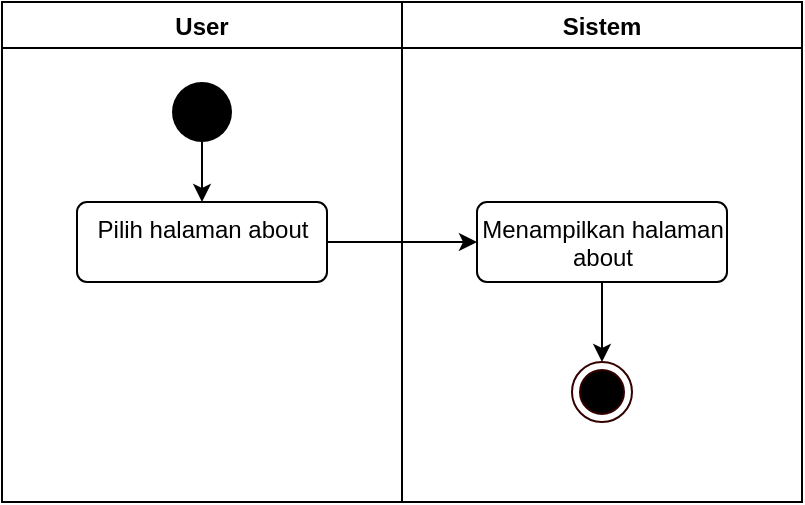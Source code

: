 <mxfile version="13.9.2" type="device"><diagram id="YCObNzK9JB7_BKSMfjqk" name="Page-1"><mxGraphModel dx="1038" dy="523" grid="1" gridSize="10" guides="1" tooltips="1" connect="1" arrows="1" fold="1" page="1" pageScale="1" pageWidth="827" pageHeight="1169" math="0" shadow="0"><root><mxCell id="0"/><mxCell id="1" parent="0"/><mxCell id="ZHUhwsxuq3rnonvQ1H8C-14" value="User" style="swimlane;startSize=23;" vertex="1" parent="1"><mxGeometry x="90" y="40" width="200" height="250" as="geometry"/></mxCell><mxCell id="ZHUhwsxuq3rnonvQ1H8C-18" style="edgeStyle=orthogonalEdgeStyle;rounded=0;orthogonalLoop=1;jettySize=auto;html=1;entryX=0.5;entryY=0;entryDx=0;entryDy=0;" edge="1" parent="ZHUhwsxuq3rnonvQ1H8C-14" source="ZHUhwsxuq3rnonvQ1H8C-16" target="ZHUhwsxuq3rnonvQ1H8C-17"><mxGeometry relative="1" as="geometry"/></mxCell><mxCell id="ZHUhwsxuq3rnonvQ1H8C-16" value="" style="ellipse;fillColor=#000000;strokeColor=none;" vertex="1" parent="ZHUhwsxuq3rnonvQ1H8C-14"><mxGeometry x="85" y="40" width="30" height="30" as="geometry"/></mxCell><mxCell id="ZHUhwsxuq3rnonvQ1H8C-17" value="Pilih halaman about" style="html=1;align=center;verticalAlign=top;rounded=1;absoluteArcSize=1;arcSize=10;dashed=0;" vertex="1" parent="ZHUhwsxuq3rnonvQ1H8C-14"><mxGeometry x="37.5" y="100" width="125" height="40" as="geometry"/></mxCell><mxCell id="ZHUhwsxuq3rnonvQ1H8C-15" value="Sistem" style="swimlane;" vertex="1" parent="1"><mxGeometry x="290" y="40" width="200" height="250" as="geometry"/></mxCell><mxCell id="ZHUhwsxuq3rnonvQ1H8C-36" style="edgeStyle=orthogonalEdgeStyle;rounded=0;orthogonalLoop=1;jettySize=auto;html=1;entryX=0.5;entryY=0;entryDx=0;entryDy=0;" edge="1" parent="ZHUhwsxuq3rnonvQ1H8C-15" source="ZHUhwsxuq3rnonvQ1H8C-19" target="ZHUhwsxuq3rnonvQ1H8C-32"><mxGeometry relative="1" as="geometry"/></mxCell><mxCell id="ZHUhwsxuq3rnonvQ1H8C-19" value="Menampilkan halaman&lt;br&gt;about" style="html=1;align=center;verticalAlign=top;rounded=1;absoluteArcSize=1;arcSize=10;dashed=0;" vertex="1" parent="ZHUhwsxuq3rnonvQ1H8C-15"><mxGeometry x="37.5" y="100" width="125" height="40" as="geometry"/></mxCell><mxCell id="ZHUhwsxuq3rnonvQ1H8C-32" value="" style="ellipse;html=1;shape=endState;fillColor=#000000;strokeColor=#330000;" vertex="1" parent="ZHUhwsxuq3rnonvQ1H8C-15"><mxGeometry x="85" y="180" width="30" height="30" as="geometry"/></mxCell><mxCell id="ZHUhwsxuq3rnonvQ1H8C-20" style="edgeStyle=orthogonalEdgeStyle;rounded=0;orthogonalLoop=1;jettySize=auto;html=1;" edge="1" parent="1" source="ZHUhwsxuq3rnonvQ1H8C-17" target="ZHUhwsxuq3rnonvQ1H8C-19"><mxGeometry relative="1" as="geometry"/></mxCell></root></mxGraphModel></diagram></mxfile>